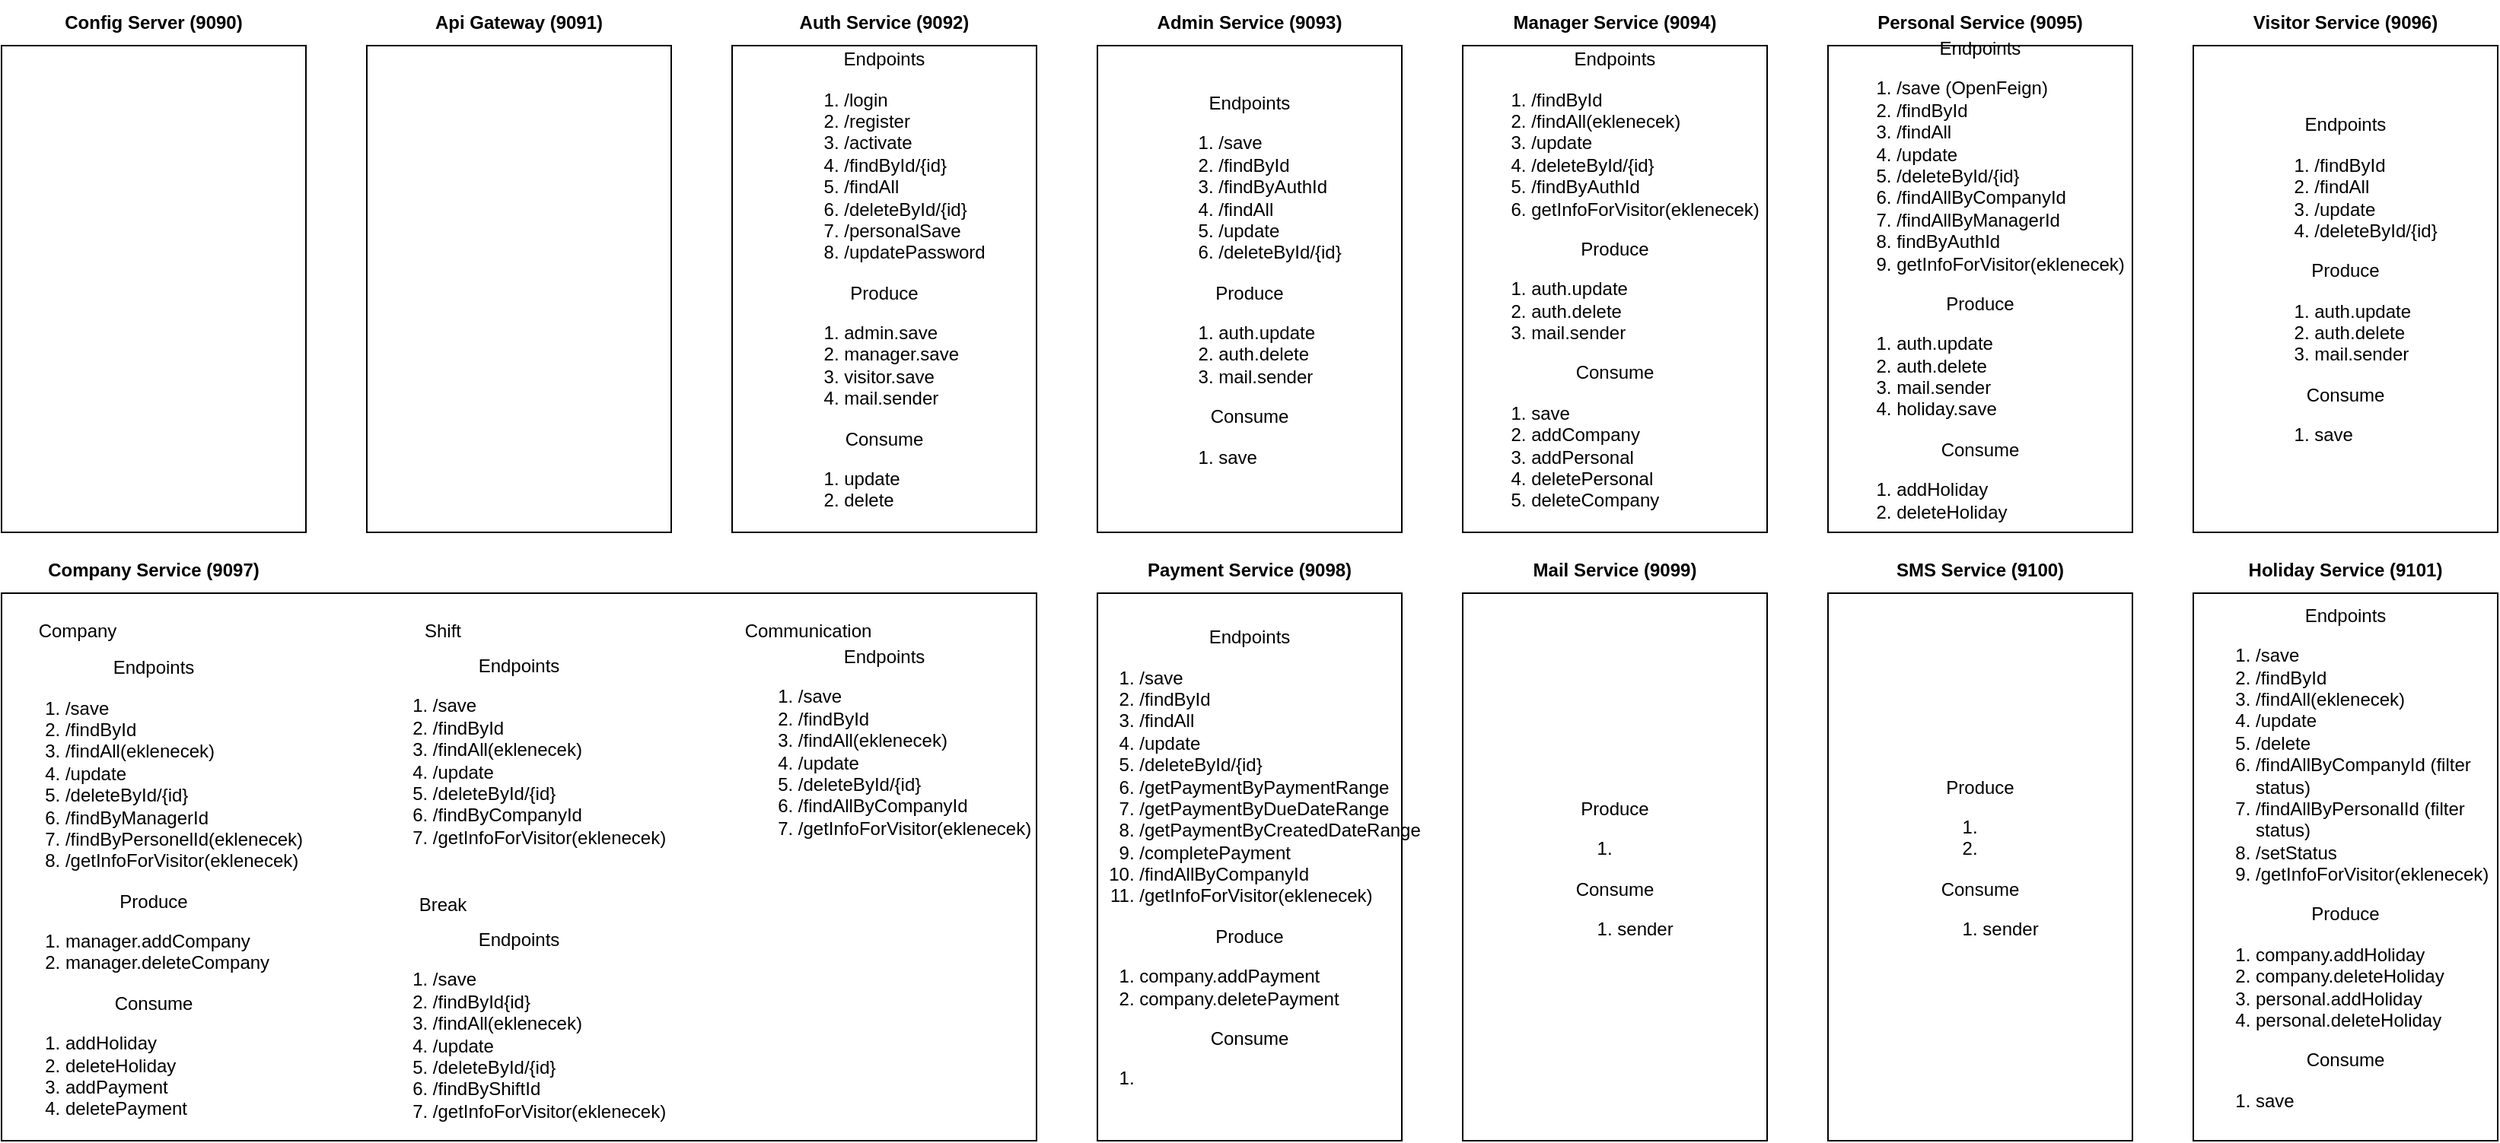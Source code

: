 <mxfile version="23.1.3" type="device">
  <diagram name="Sayfa -1" id="wJVqtmQK3D3NcCA9ExCi">
    <mxGraphModel dx="2389" dy="810" grid="1" gridSize="10" guides="1" tooltips="1" connect="1" arrows="1" fold="1" page="1" pageScale="1" pageWidth="827" pageHeight="1169" math="0" shadow="0">
      <root>
        <mxCell id="0" />
        <mxCell id="1" parent="0" />
        <mxCell id="NNdXKXpts3mikuuWKwt0-3" value="&lt;div style=&quot;&quot;&gt;&lt;span style=&quot;background-color: initial;&quot;&gt;Endpoints&lt;/span&gt;&lt;br&gt;&lt;ol&gt;&lt;li style=&quot;text-align: left;&quot;&gt;/login&lt;/li&gt;&lt;li style=&quot;text-align: left;&quot;&gt;/register&lt;/li&gt;&lt;li style=&quot;text-align: left;&quot;&gt;/activate&lt;/li&gt;&lt;li style=&quot;text-align: left;&quot;&gt;/findById/{id}&lt;/li&gt;&lt;li style=&quot;text-align: left;&quot;&gt;/findAll&amp;nbsp;&lt;/li&gt;&lt;li style=&quot;border-color: var(--border-color); text-align: left;&quot;&gt;/deleteById/{id}&lt;/li&gt;&lt;li style=&quot;text-align: left;&quot;&gt;/personalSave&lt;/li&gt;&lt;li style=&quot;text-align: left;&quot;&gt;/updatePassword&lt;/li&gt;&lt;/ol&gt;&lt;span style=&quot;background-color: initial;&quot;&gt;Produce&lt;/span&gt;&lt;br&gt;&lt;ol&gt;&lt;li style=&quot;text-align: left;&quot;&gt;admin.save&lt;/li&gt;&lt;li style=&quot;text-align: left;&quot;&gt;manager.save&lt;/li&gt;&lt;li style=&quot;text-align: left;&quot;&gt;visitor.save&lt;/li&gt;&lt;li style=&quot;text-align: left;&quot;&gt;mail.sender&lt;/li&gt;&lt;/ol&gt;&lt;span style=&quot;background-color: initial;&quot;&gt;Consume&lt;/span&gt;&lt;br&gt;&lt;ol&gt;&lt;li style=&quot;text-align: left;&quot;&gt;update&lt;/li&gt;&lt;li style=&quot;text-align: left;&quot;&gt;delete&lt;/li&gt;&lt;/ol&gt;&lt;/div&gt;" style="rounded=0;whiteSpace=wrap;html=1;align=center;" parent="1" vertex="1">
          <mxGeometry x="200" y="320" width="200" height="320" as="geometry" />
        </mxCell>
        <mxCell id="NNdXKXpts3mikuuWKwt0-4" value="&lt;b&gt;Auth Service (9092)&lt;/b&gt;" style="text;html=1;strokeColor=none;fillColor=none;align=center;verticalAlign=middle;whiteSpace=wrap;rounded=0;" parent="1" vertex="1">
          <mxGeometry x="200" y="290" width="200" height="30" as="geometry" />
        </mxCell>
        <mxCell id="NNdXKXpts3mikuuWKwt0-5" value="&lt;div style=&quot;&quot;&gt;&lt;span style=&quot;background-color: initial;&quot;&gt;Endpoints&lt;/span&gt;&lt;br&gt;&lt;ol&gt;&lt;li style=&quot;text-align: left;&quot;&gt;/save&lt;/li&gt;&lt;li style=&quot;text-align: left;&quot;&gt;/findById&lt;/li&gt;&lt;li style=&quot;text-align: left;&quot;&gt;/findByAuthId&lt;/li&gt;&lt;li style=&quot;text-align: left;&quot;&gt;/findAll&lt;/li&gt;&lt;li style=&quot;text-align: left;&quot;&gt;/update&lt;/li&gt;&lt;li style=&quot;text-align: left;&quot;&gt;/deleteById/{id}&lt;/li&gt;&lt;/ol&gt;&lt;span style=&quot;background-color: initial;&quot;&gt;Produce&lt;/span&gt;&lt;/div&gt;&lt;div style=&quot;&quot;&gt;&lt;ol&gt;&lt;li style=&quot;text-align: left;&quot;&gt;auth.update&lt;/li&gt;&lt;li style=&quot;text-align: left;&quot;&gt;auth.delete&lt;/li&gt;&lt;li style=&quot;text-align: left;&quot;&gt;mail.sender&lt;/li&gt;&lt;/ol&gt;Consume&lt;br&gt;&lt;ol&gt;&lt;li style=&quot;text-align: left;&quot;&gt;save&lt;/li&gt;&lt;/ol&gt;&lt;/div&gt;" style="rounded=0;whiteSpace=wrap;html=1;align=center;" parent="1" vertex="1">
          <mxGeometry x="440" y="320" width="200" height="320" as="geometry" />
        </mxCell>
        <mxCell id="NNdXKXpts3mikuuWKwt0-6" value="&lt;b&gt;Admin Service (9093)&lt;/b&gt;" style="text;html=1;strokeColor=none;fillColor=none;align=center;verticalAlign=middle;whiteSpace=wrap;rounded=0;" parent="1" vertex="1">
          <mxGeometry x="440" y="290" width="200" height="30" as="geometry" />
        </mxCell>
        <mxCell id="NNdXKXpts3mikuuWKwt0-7" value="&lt;div style=&quot;&quot;&gt;&lt;span style=&quot;background-color: initial;&quot;&gt;Endpoints&lt;/span&gt;&lt;ol&gt;&lt;li style=&quot;border-color: var(--border-color); text-align: left;&quot;&gt;/findById&lt;/li&gt;&lt;li style=&quot;text-align: left;&quot;&gt;/findAll(eklenecek)&lt;/li&gt;&lt;li style=&quot;text-align: left;&quot;&gt;/update&lt;/li&gt;&lt;li style=&quot;border-color: var(--border-color); text-align: left;&quot;&gt;/deleteById/{id}&lt;/li&gt;&lt;li style=&quot;border-color: var(--border-color); text-align: left;&quot;&gt;/findByAuthId&lt;/li&gt;&lt;li style=&quot;border-color: var(--border-color); text-align: left;&quot;&gt;getInfoForVisitor(eklenecek)&lt;/li&gt;&lt;/ol&gt;&lt;span style=&quot;background-color: initial;&quot;&gt;Produce&lt;/span&gt;&lt;br&gt;&lt;ol&gt;&lt;li style=&quot;text-align: left;&quot;&gt;auth.update&lt;/li&gt;&lt;li style=&quot;text-align: left;&quot;&gt;auth.delete&lt;/li&gt;&lt;li style=&quot;text-align: left;&quot;&gt;mail.sender&lt;/li&gt;&lt;/ol&gt;&lt;span style=&quot;background-color: initial;&quot;&gt;Consume&lt;/span&gt;&lt;br&gt;&lt;ol&gt;&lt;li style=&quot;text-align: left;&quot;&gt;save&lt;/li&gt;&lt;li style=&quot;text-align: left;&quot;&gt;addCompany&lt;/li&gt;&lt;li style=&quot;text-align: left;&quot;&gt;addPersonal&lt;/li&gt;&lt;li style=&quot;text-align: left;&quot;&gt;deletePersonal&lt;/li&gt;&lt;li style=&quot;text-align: left;&quot;&gt;deleteCompany&lt;/li&gt;&lt;/ol&gt;&lt;/div&gt;" style="rounded=0;whiteSpace=wrap;html=1;align=center;" parent="1" vertex="1">
          <mxGeometry x="680" y="320" width="200" height="320" as="geometry" />
        </mxCell>
        <mxCell id="NNdXKXpts3mikuuWKwt0-8" value="&lt;b&gt;Manager Service (9094)&lt;/b&gt;" style="text;html=1;strokeColor=none;fillColor=none;align=center;verticalAlign=middle;whiteSpace=wrap;rounded=0;" parent="1" vertex="1">
          <mxGeometry x="680" y="290" width="200" height="30" as="geometry" />
        </mxCell>
        <mxCell id="NNdXKXpts3mikuuWKwt0-9" value="&lt;div style=&quot;&quot;&gt;&lt;span style=&quot;background-color: initial;&quot;&gt;Endpoints&lt;/span&gt;&lt;ol&gt;&lt;li style=&quot;text-align: left;&quot;&gt;/save (OpenFeign)&lt;/li&gt;&lt;li style=&quot;border-color: var(--border-color); text-align: left;&quot;&gt;/findById&lt;/li&gt;&lt;li style=&quot;text-align: left;&quot;&gt;/findAll&lt;/li&gt;&lt;li style=&quot;text-align: left;&quot;&gt;/update&lt;/li&gt;&lt;li style=&quot;border-color: var(--border-color); text-align: left;&quot;&gt;/deleteById/{id}&lt;/li&gt;&lt;li style=&quot;text-align: left;&quot;&gt;/findAllByCompanyId&lt;/li&gt;&lt;li style=&quot;text-align: left;&quot;&gt;/findAllByManagerId&lt;/li&gt;&lt;li style=&quot;text-align: left;&quot;&gt;findByAuthId&lt;/li&gt;&lt;li style=&quot;border-color: var(--border-color); text-align: left;&quot;&gt;getInfoForVisitor(eklenecek)&lt;/li&gt;&lt;/ol&gt;&lt;span style=&quot;background-color: initial;&quot;&gt;Produce&lt;/span&gt;&lt;br&gt;&lt;ol&gt;&lt;li style=&quot;text-align: left;&quot;&gt;auth.update&lt;/li&gt;&lt;li style=&quot;text-align: left;&quot;&gt;auth.delete&lt;/li&gt;&lt;li style=&quot;text-align: left;&quot;&gt;mail.sender&lt;/li&gt;&lt;li style=&quot;text-align: left;&quot;&gt;holiday.save&lt;/li&gt;&lt;/ol&gt;&lt;span style=&quot;background-color: initial;&quot;&gt;Consume&lt;/span&gt;&lt;ol&gt;&lt;li style=&quot;text-align: left;&quot;&gt;addHoliday&lt;/li&gt;&lt;li style=&quot;text-align: left;&quot;&gt;deleteHoliday&lt;/li&gt;&lt;/ol&gt;&lt;/div&gt;" style="rounded=0;whiteSpace=wrap;html=1;align=center;" parent="1" vertex="1">
          <mxGeometry x="920" y="320" width="200" height="320" as="geometry" />
        </mxCell>
        <mxCell id="NNdXKXpts3mikuuWKwt0-10" value="&lt;b&gt;Personal Service (9095)&lt;/b&gt;" style="text;html=1;strokeColor=none;fillColor=none;align=center;verticalAlign=middle;whiteSpace=wrap;rounded=0;" parent="1" vertex="1">
          <mxGeometry x="920" y="290" width="200" height="30" as="geometry" />
        </mxCell>
        <mxCell id="NNdXKXpts3mikuuWKwt0-11" value="&lt;div style=&quot;&quot;&gt;&lt;span style=&quot;background-color: initial;&quot;&gt;Endpoints&lt;/span&gt;&lt;ol&gt;&lt;li style=&quot;border-color: var(--border-color); text-align: left;&quot;&gt;/findById&lt;/li&gt;&lt;li style=&quot;text-align: left;&quot;&gt;/findAll&lt;/li&gt;&lt;li style=&quot;text-align: left;&quot;&gt;/update&lt;/li&gt;&lt;li style=&quot;border-color: var(--border-color); text-align: left;&quot;&gt;/deleteById/{id}&lt;/li&gt;&lt;/ol&gt;&lt;span style=&quot;background-color: initial;&quot;&gt;Produce&lt;/span&gt;&lt;/div&gt;&lt;div style=&quot;&quot;&gt;&lt;ol&gt;&lt;li style=&quot;text-align: left;&quot;&gt;auth.update&lt;/li&gt;&lt;li style=&quot;text-align: left;&quot;&gt;auth.delete&lt;/li&gt;&lt;li style=&quot;text-align: left;&quot;&gt;mail.sender&lt;/li&gt;&lt;/ol&gt;Consume&lt;br&gt;&lt;ol&gt;&lt;li style=&quot;text-align: left;&quot;&gt;save&lt;/li&gt;&lt;/ol&gt;&lt;/div&gt;" style="rounded=0;whiteSpace=wrap;html=1;align=center;" parent="1" vertex="1">
          <mxGeometry x="1160" y="320" width="200" height="320" as="geometry" />
        </mxCell>
        <mxCell id="NNdXKXpts3mikuuWKwt0-12" value="&lt;b&gt;Visitor Service (9096)&lt;/b&gt;" style="text;html=1;strokeColor=none;fillColor=none;align=center;verticalAlign=middle;whiteSpace=wrap;rounded=0;" parent="1" vertex="1">
          <mxGeometry x="1160" y="290" width="200" height="30" as="geometry" />
        </mxCell>
        <mxCell id="NNdXKXpts3mikuuWKwt0-13" value="&lt;div style=&quot;&quot;&gt;&lt;br&gt;&lt;/div&gt;" style="rounded=0;whiteSpace=wrap;html=1;align=center;" parent="1" vertex="1">
          <mxGeometry x="-280" y="680" width="680" height="360" as="geometry" />
        </mxCell>
        <mxCell id="NNdXKXpts3mikuuWKwt0-14" value="&lt;b&gt;Company Service (9097)&lt;/b&gt;" style="text;html=1;strokeColor=none;fillColor=none;align=center;verticalAlign=middle;whiteSpace=wrap;rounded=0;" parent="1" vertex="1">
          <mxGeometry x="-280" y="650" width="200" height="30" as="geometry" />
        </mxCell>
        <mxCell id="NNdXKXpts3mikuuWKwt0-15" value="&lt;div&gt;Endpoints&lt;br&gt;&lt;ol&gt;&lt;li style=&quot;text-align: left;&quot;&gt;/save&lt;/li&gt;&lt;li style=&quot;text-align: left;&quot;&gt;/findById&lt;/li&gt;&lt;li style=&quot;text-align: left;&quot;&gt;/findAll(eklenecek)&lt;/li&gt;&lt;li style=&quot;text-align: left;&quot;&gt;/update&lt;/li&gt;&lt;li style=&quot;text-align: left;&quot;&gt;/deleteById/{id}&lt;/li&gt;&lt;li style=&quot;text-align: left;&quot;&gt;/findByManagerId&lt;/li&gt;&lt;li style=&quot;text-align: left;&quot;&gt;/findByPersonelId(eklenecek)&lt;/li&gt;&lt;li style=&quot;border-color: var(--border-color); text-align: left;&quot;&gt;/getInfoForVisitor(eklenecek)&lt;/li&gt;&lt;/ol&gt;&lt;span style=&quot;background-color: initial;&quot;&gt;Produce&lt;/span&gt;&lt;/div&gt;&lt;div&gt;&lt;ol&gt;&lt;li style=&quot;text-align: left;&quot;&gt;manager.addCompany&lt;/li&gt;&lt;li style=&quot;text-align: left;&quot;&gt;manager.deleteCompany&lt;/li&gt;&lt;/ol&gt;Consume&lt;br&gt;&lt;ol&gt;&lt;li style=&quot;text-align: left;&quot;&gt;addHoliday&lt;/li&gt;&lt;li style=&quot;text-align: left;&quot;&gt;deleteHoliday&lt;/li&gt;&lt;li style=&quot;text-align: left;&quot;&gt;addPayment&lt;/li&gt;&lt;li style=&quot;text-align: left;&quot;&gt;deletePayment&lt;/li&gt;&lt;/ol&gt;&lt;/div&gt;" style="text;html=1;strokeColor=none;fillColor=none;align=center;verticalAlign=middle;whiteSpace=wrap;rounded=0;" parent="1" vertex="1">
          <mxGeometry x="-280" y="720" width="200" height="320" as="geometry" />
        </mxCell>
        <mxCell id="NNdXKXpts3mikuuWKwt0-17" value="Endpoints&lt;br&gt;&lt;ol&gt;&lt;li style=&quot;text-align: left;&quot;&gt;/save&lt;/li&gt;&lt;li style=&quot;border-color: var(--border-color); text-align: left;&quot;&gt;/findById&lt;/li&gt;&lt;li style=&quot;text-align: left;&quot;&gt;/findAll(eklenecek)&lt;/li&gt;&lt;li style=&quot;text-align: left;&quot;&gt;/update&lt;/li&gt;&lt;li style=&quot;border-color: var(--border-color); text-align: left;&quot;&gt;/deleteById/{id}&lt;/li&gt;&lt;li style=&quot;text-align: left;&quot;&gt;/findByCompanyId&lt;/li&gt;&lt;li style=&quot;border-color: var(--border-color); text-align: left;&quot;&gt;/getInfoForVisitor(eklenecek)&lt;/li&gt;&lt;/ol&gt;" style="text;html=1;strokeColor=none;fillColor=none;align=center;verticalAlign=middle;whiteSpace=wrap;rounded=0;" parent="1" vertex="1">
          <mxGeometry x="-40" y="720" width="200" height="140" as="geometry" />
        </mxCell>
        <mxCell id="NNdXKXpts3mikuuWKwt0-18" value="Endpoints&lt;br&gt;&lt;ol&gt;&lt;li style=&quot;text-align: left;&quot;&gt;/save&lt;/li&gt;&lt;li style=&quot;text-align: left;&quot;&gt;/findById{id}&lt;/li&gt;&lt;li style=&quot;text-align: left;&quot;&gt;/findAll(eklenecek)&lt;/li&gt;&lt;li style=&quot;text-align: left;&quot;&gt;/update&lt;/li&gt;&lt;li style=&quot;border-color: var(--border-color); text-align: left;&quot;&gt;/deleteById/{id}&lt;/li&gt;&lt;li style=&quot;text-align: left;&quot;&gt;/findByShiftId&lt;/li&gt;&lt;li style=&quot;border-color: var(--border-color); text-align: left;&quot;&gt;/getInfoForVisitor(eklenecek)&lt;/li&gt;&lt;/ol&gt;" style="text;html=1;strokeColor=none;fillColor=none;align=center;verticalAlign=middle;whiteSpace=wrap;rounded=0;" parent="1" vertex="1">
          <mxGeometry x="-40" y="900" width="200" height="140" as="geometry" />
        </mxCell>
        <mxCell id="NNdXKXpts3mikuuWKwt0-19" value="Endpoints&lt;br&gt;&lt;ol&gt;&lt;li style=&quot;text-align: left;&quot;&gt;/save&lt;/li&gt;&lt;li style=&quot;border-color: var(--border-color); text-align: left;&quot;&gt;/findById&lt;/li&gt;&lt;li style=&quot;text-align: left;&quot;&gt;/findAll(eklenecek)&lt;/li&gt;&lt;li style=&quot;text-align: left;&quot;&gt;/update&lt;/li&gt;&lt;li style=&quot;border-color: var(--border-color); text-align: left;&quot;&gt;/deleteById/{id}&lt;/li&gt;&lt;li style=&quot;text-align: left;&quot;&gt;/findAllByCompanyId&lt;/li&gt;&lt;li style=&quot;border-color: var(--border-color); text-align: left;&quot;&gt;/getInfoForVisitor(eklenecek)&lt;/li&gt;&lt;/ol&gt;" style="text;html=1;strokeColor=none;fillColor=none;align=center;verticalAlign=middle;whiteSpace=wrap;rounded=0;" parent="1" vertex="1">
          <mxGeometry x="200" y="719" width="200" height="130" as="geometry" />
        </mxCell>
        <mxCell id="NNdXKXpts3mikuuWKwt0-20" value="Company" style="text;html=1;strokeColor=none;fillColor=none;align=center;verticalAlign=middle;whiteSpace=wrap;rounded=0;" parent="1" vertex="1">
          <mxGeometry x="-280" y="690" width="100" height="30" as="geometry" />
        </mxCell>
        <mxCell id="NNdXKXpts3mikuuWKwt0-21" value="Shift" style="text;html=1;strokeColor=none;fillColor=none;align=center;verticalAlign=middle;whiteSpace=wrap;rounded=0;" parent="1" vertex="1">
          <mxGeometry x="-40" y="690" width="100" height="30" as="geometry" />
        </mxCell>
        <mxCell id="NNdXKXpts3mikuuWKwt0-22" value="Break" style="text;html=1;strokeColor=none;fillColor=none;align=center;verticalAlign=middle;whiteSpace=wrap;rounded=0;" parent="1" vertex="1">
          <mxGeometry x="-40" y="870" width="100" height="30" as="geometry" />
        </mxCell>
        <mxCell id="NNdXKXpts3mikuuWKwt0-23" value="Communication" style="text;html=1;strokeColor=none;fillColor=none;align=center;verticalAlign=middle;whiteSpace=wrap;rounded=0;" parent="1" vertex="1">
          <mxGeometry x="200" y="690" width="100" height="30" as="geometry" />
        </mxCell>
        <mxCell id="NNdXKXpts3mikuuWKwt0-24" value="&lt;div style=&quot;&quot;&gt;&lt;span style=&quot;background-color: initial;&quot;&gt;Endpoints&lt;/span&gt;&lt;br&gt;&lt;ol&gt;&lt;li style=&quot;text-align: left;&quot;&gt;/save&lt;/li&gt;&lt;li style=&quot;border-color: var(--border-color); text-align: left;&quot;&gt;/findById&lt;/li&gt;&lt;li style=&quot;text-align: left;&quot;&gt;/findAll&lt;/li&gt;&lt;li style=&quot;text-align: left;&quot;&gt;/update&lt;/li&gt;&lt;li style=&quot;border-color: var(--border-color); text-align: left;&quot;&gt;/deleteById/{id}&lt;/li&gt;&lt;li style=&quot;text-align: left;&quot;&gt;/getPaymentByPaymentRange&lt;/li&gt;&lt;li style=&quot;text-align: left;&quot;&gt;/getPaymentByDueDateRange&lt;/li&gt;&lt;li style=&quot;text-align: left;&quot;&gt;/getPaymentByCreatedDateRange&lt;/li&gt;&lt;li style=&quot;text-align: left;&quot;&gt;/completePayment&lt;/li&gt;&lt;li style=&quot;text-align: left;&quot;&gt;/findAllByCompanyId&lt;/li&gt;&lt;li style=&quot;border-color: var(--border-color); text-align: left;&quot;&gt;/getInfoForVisitor(eklenecek)&lt;/li&gt;&lt;/ol&gt;&lt;span style=&quot;background-color: initial;&quot;&gt;Produce&lt;/span&gt;&lt;/div&gt;&lt;div style=&quot;&quot;&gt;&lt;ol&gt;&lt;li style=&quot;text-align: left;&quot;&gt;company.addPayment&lt;/li&gt;&lt;li style=&quot;text-align: left;&quot;&gt;company.deletePayment&lt;/li&gt;&lt;/ol&gt;Consume&lt;br&gt;&lt;ol&gt;&lt;li style=&quot;text-align: left;&quot;&gt;&lt;br&gt;&lt;/li&gt;&lt;/ol&gt;&lt;/div&gt;" style="rounded=0;whiteSpace=wrap;html=1;align=center;" parent="1" vertex="1">
          <mxGeometry x="440" y="680" width="200" height="360" as="geometry" />
        </mxCell>
        <mxCell id="NNdXKXpts3mikuuWKwt0-25" value="&lt;b&gt;Payment Service (9098)&lt;/b&gt;" style="text;html=1;strokeColor=none;fillColor=none;align=center;verticalAlign=middle;whiteSpace=wrap;rounded=0;" parent="1" vertex="1">
          <mxGeometry x="440" y="650" width="200" height="30" as="geometry" />
        </mxCell>
        <mxCell id="NNdXKXpts3mikuuWKwt0-26" value="&lt;div style=&quot;&quot;&gt;&lt;br&gt;&lt;/div&gt;" style="rounded=0;whiteSpace=wrap;html=1;align=center;" parent="1" vertex="1">
          <mxGeometry x="-280" y="320" width="200" height="320" as="geometry" />
        </mxCell>
        <mxCell id="NNdXKXpts3mikuuWKwt0-27" value="&lt;b&gt;Config Server (9090)&lt;/b&gt;" style="text;html=1;strokeColor=none;fillColor=none;align=center;verticalAlign=middle;whiteSpace=wrap;rounded=0;" parent="1" vertex="1">
          <mxGeometry x="-280" y="290" width="200" height="30" as="geometry" />
        </mxCell>
        <mxCell id="NNdXKXpts3mikuuWKwt0-28" value="&lt;div style=&quot;&quot;&gt;&lt;br&gt;&lt;/div&gt;" style="rounded=0;whiteSpace=wrap;html=1;align=center;" parent="1" vertex="1">
          <mxGeometry x="-40" y="320" width="200" height="320" as="geometry" />
        </mxCell>
        <mxCell id="NNdXKXpts3mikuuWKwt0-29" value="&lt;b&gt;Api Gateway (9091)&lt;/b&gt;" style="text;html=1;strokeColor=none;fillColor=none;align=center;verticalAlign=middle;whiteSpace=wrap;rounded=0;" parent="1" vertex="1">
          <mxGeometry x="-40" y="290" width="200" height="30" as="geometry" />
        </mxCell>
        <mxCell id="NNdXKXpts3mikuuWKwt0-31" value="&lt;div style=&quot;&quot;&gt;&lt;br&gt;&lt;span style=&quot;background-color: initial;&quot;&gt;Produce&lt;/span&gt;&lt;/div&gt;&lt;div style=&quot;&quot;&gt;&lt;ol&gt;&lt;li style=&quot;text-align: left;&quot;&gt;&lt;br&gt;&lt;/li&gt;&lt;/ol&gt;Consume&lt;br&gt;&lt;ol&gt;&lt;li style=&quot;text-align: left;&quot;&gt;sender&lt;/li&gt;&lt;/ol&gt;&lt;/div&gt;" style="rounded=0;whiteSpace=wrap;html=1;align=center;" parent="1" vertex="1">
          <mxGeometry x="680" y="680" width="200" height="360" as="geometry" />
        </mxCell>
        <mxCell id="NNdXKXpts3mikuuWKwt0-32" value="&lt;b&gt;Mail Service (9099)&lt;/b&gt;" style="text;html=1;strokeColor=none;fillColor=none;align=center;verticalAlign=middle;whiteSpace=wrap;rounded=0;" parent="1" vertex="1">
          <mxGeometry x="680" y="650" width="200" height="30" as="geometry" />
        </mxCell>
        <mxCell id="NNdXKXpts3mikuuWKwt0-33" value="&lt;div style=&quot;&quot;&gt;&lt;span style=&quot;background-color: initial;&quot;&gt;Produce&lt;/span&gt;&lt;/div&gt;&lt;div style=&quot;&quot;&gt;&lt;ol&gt;&lt;li style=&quot;text-align: left;&quot;&gt;&lt;br&gt;&lt;/li&gt;&lt;li style=&quot;text-align: left;&quot;&gt;&lt;br&gt;&lt;/li&gt;&lt;/ol&gt;Consume&lt;br&gt;&lt;ol&gt;&lt;li style=&quot;text-align: left;&quot;&gt;sender&lt;/li&gt;&lt;/ol&gt;&lt;/div&gt;" style="rounded=0;whiteSpace=wrap;html=1;align=center;" parent="1" vertex="1">
          <mxGeometry x="920" y="680" width="200" height="360" as="geometry" />
        </mxCell>
        <mxCell id="NNdXKXpts3mikuuWKwt0-34" value="&lt;b&gt;SMS Service (9100)&lt;/b&gt;" style="text;html=1;strokeColor=none;fillColor=none;align=center;verticalAlign=middle;whiteSpace=wrap;rounded=0;" parent="1" vertex="1">
          <mxGeometry x="920" y="650" width="200" height="30" as="geometry" />
        </mxCell>
        <mxCell id="NNdXKXpts3mikuuWKwt0-35" value="&lt;div style=&quot;&quot;&gt;&lt;span style=&quot;background-color: initial;&quot;&gt;Endpoints&lt;/span&gt;&lt;br&gt;&lt;ol&gt;&lt;li style=&quot;text-align: left;&quot;&gt;/save&lt;/li&gt;&lt;li style=&quot;border-color: var(--border-color); text-align: left;&quot;&gt;/findById&lt;/li&gt;&lt;li style=&quot;text-align: left;&quot;&gt;/findAll(eklenecek)&lt;/li&gt;&lt;li style=&quot;text-align: left;&quot;&gt;/update&lt;/li&gt;&lt;li style=&quot;text-align: left;&quot;&gt;/delete&lt;/li&gt;&lt;li style=&quot;text-align: left;&quot;&gt;/findAllByCompanyId (filter status)&lt;/li&gt;&lt;li style=&quot;text-align: left;&quot;&gt;/findAllByPersonalId (filter status)&lt;/li&gt;&lt;li style=&quot;text-align: left;&quot;&gt;/setStatus&lt;/li&gt;&lt;li style=&quot;border-color: var(--border-color); text-align: left;&quot;&gt;/getInfoForVisitor(eklenecek)&lt;/li&gt;&lt;/ol&gt;&lt;span style=&quot;background-color: initial;&quot;&gt;Produce&lt;/span&gt;&lt;/div&gt;&lt;div style=&quot;&quot;&gt;&lt;ol&gt;&lt;li style=&quot;text-align: left;&quot;&gt;company.addHoliday&lt;/li&gt;&lt;li style=&quot;text-align: left;&quot;&gt;company.deleteHoliday&lt;/li&gt;&lt;li style=&quot;text-align: left;&quot;&gt;personal.addHoliday&lt;/li&gt;&lt;li style=&quot;text-align: left;&quot;&gt;personal.deleteHoliday&lt;/li&gt;&lt;/ol&gt;Consume&lt;br&gt;&lt;ol&gt;&lt;li style=&quot;text-align: left;&quot;&gt;save&lt;/li&gt;&lt;/ol&gt;&lt;/div&gt;" style="rounded=0;whiteSpace=wrap;html=1;align=center;" parent="1" vertex="1">
          <mxGeometry x="1160" y="680" width="200" height="360" as="geometry" />
        </mxCell>
        <mxCell id="NNdXKXpts3mikuuWKwt0-36" value="&lt;b&gt;Holiday Service (9101)&lt;/b&gt;" style="text;html=1;strokeColor=none;fillColor=none;align=center;verticalAlign=middle;whiteSpace=wrap;rounded=0;" parent="1" vertex="1">
          <mxGeometry x="1160" y="650" width="200" height="30" as="geometry" />
        </mxCell>
      </root>
    </mxGraphModel>
  </diagram>
</mxfile>
